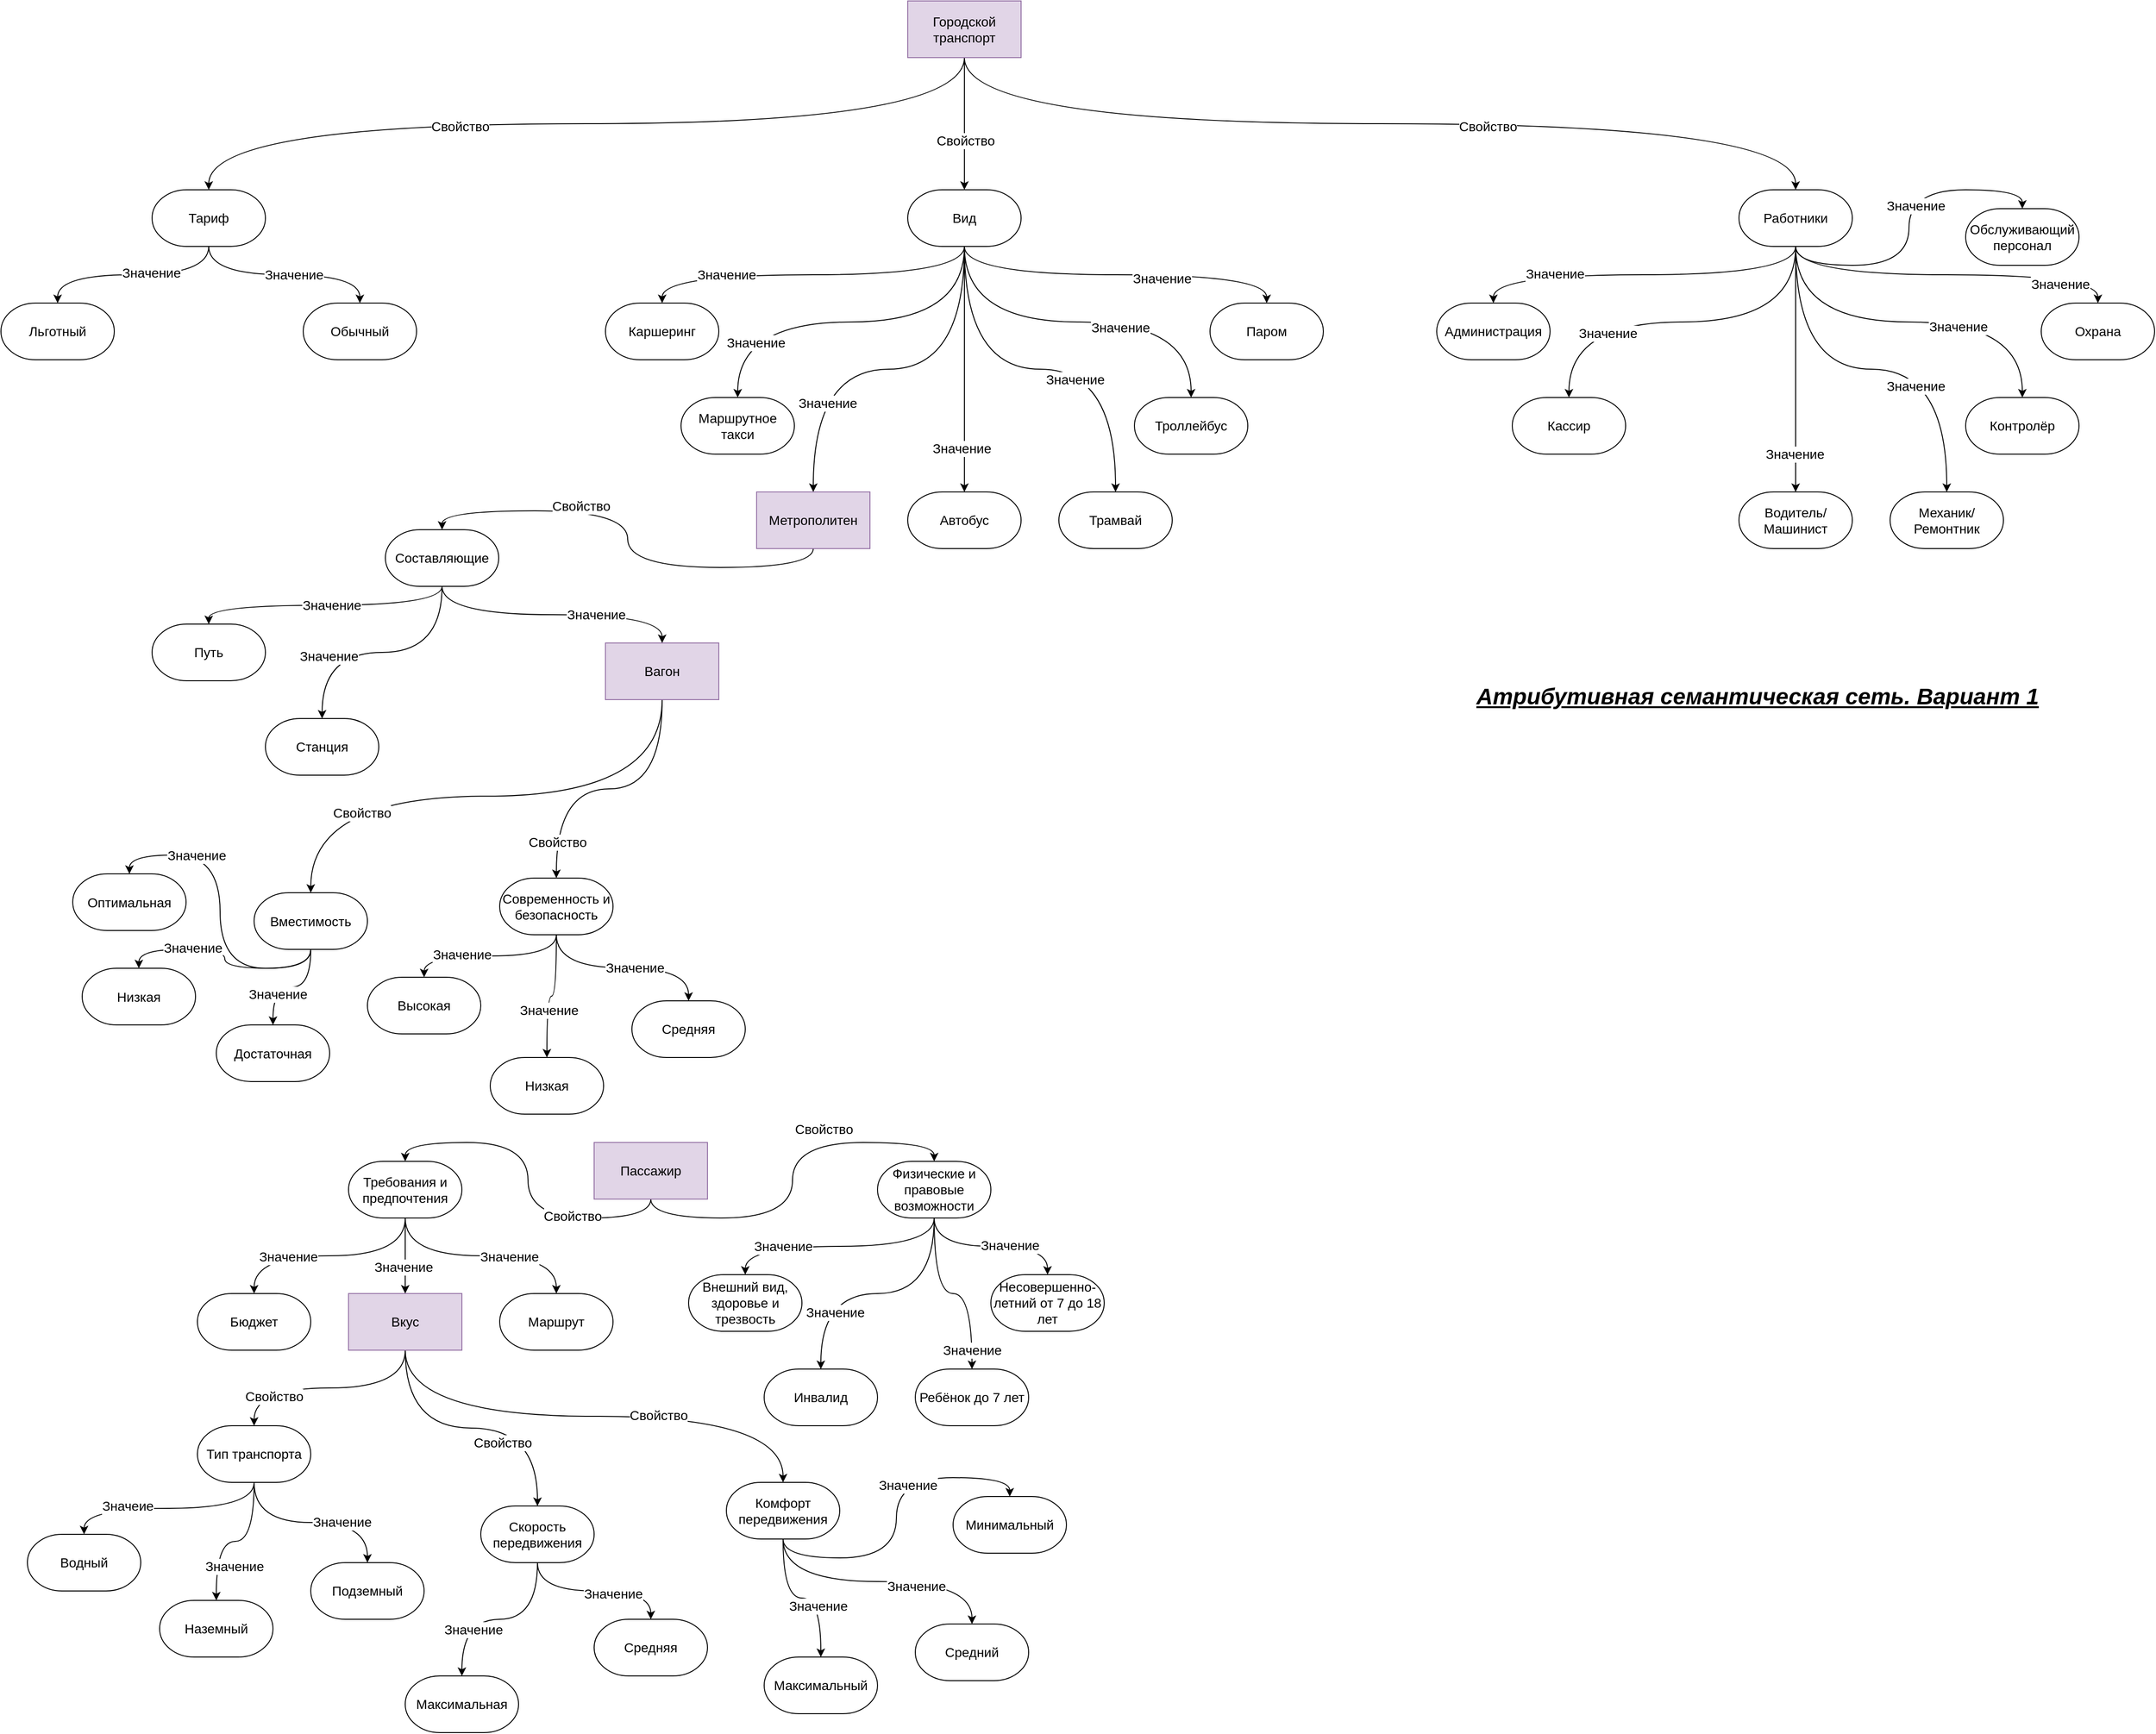 <mxfile type="github" version="12.0.2" pages="1"><diagram id="6I7BNMvGfByo7jLeAsBY" name="Page-1"><mxGraphModel grid="1" shadow="0" math="0" pageHeight="1654" pageWidth="2336" pageScale="1" page="1" fold="1" arrows="1" connect="1" tooltips="1" guides="1" gridSize="10" dy="932" dx="1564"><root><mxCell id="0"/><mxCell id="1" parent="0"/><mxCell id="O3VE-VY-5JMfy5LWWvel-14" parent="1" edge="1" source="A4VjPhN4YZc6CyYK420j-1" target="O3VE-VY-5JMfy5LWWvel-6" style="edgeStyle=orthogonalEdgeStyle;curved=1;rounded=0;orthogonalLoop=1;jettySize=auto;html=1;exitX=0.5;exitY=1;exitDx=0;exitDy=0;entryX=0.5;entryY=0;entryDx=0;entryDy=0;entryPerimeter=0;fontSize=14;"><mxGeometry as="geometry" relative="1"/></mxCell><mxCell id="O3VE-VY-5JMfy5LWWvel-15" value="Свойство" parent="O3VE-VY-5JMfy5LWWvel-14" style="text;html=1;resizable=0;points=[];align=center;verticalAlign=middle;labelBackgroundColor=#ffffff;fontSize=14;" connectable="0" vertex="1"><mxGeometry as="geometry" relative="1" y="3" x="0.286"><mxPoint as="offset"/></mxGeometry></mxCell><mxCell id="O3VE-VY-5JMfy5LWWvel-16" parent="1" edge="1" source="A4VjPhN4YZc6CyYK420j-1" target="O3VE-VY-5JMfy5LWWvel-5" style="edgeStyle=orthogonalEdgeStyle;curved=1;rounded=0;orthogonalLoop=1;jettySize=auto;html=1;exitX=0.5;exitY=1;exitDx=0;exitDy=0;entryX=0.5;entryY=0;entryDx=0;entryDy=0;entryPerimeter=0;fontSize=14;"><mxGeometry as="geometry" relative="1"/></mxCell><mxCell id="O3VE-VY-5JMfy5LWWvel-17" value="Свойство" parent="O3VE-VY-5JMfy5LWWvel-16" style="text;html=1;resizable=0;points=[];align=center;verticalAlign=middle;labelBackgroundColor=#ffffff;fontSize=14;" connectable="0" vertex="1"><mxGeometry as="geometry" relative="1" y="1" x="0.25"><mxPoint as="offset"/></mxGeometry></mxCell><mxCell id="O3VE-VY-5JMfy5LWWvel-18" parent="1" edge="1" source="A4VjPhN4YZc6CyYK420j-1" target="O3VE-VY-5JMfy5LWWvel-4" style="edgeStyle=orthogonalEdgeStyle;curved=1;rounded=0;orthogonalLoop=1;jettySize=auto;html=1;exitX=0.5;exitY=1;exitDx=0;exitDy=0;entryX=0.5;entryY=0;entryDx=0;entryDy=0;entryPerimeter=0;fontSize=14;"><mxGeometry as="geometry" relative="1"/></mxCell><mxCell id="O3VE-VY-5JMfy5LWWvel-19" value="Свойство" parent="O3VE-VY-5JMfy5LWWvel-18" style="text;html=1;resizable=0;points=[];align=center;verticalAlign=middle;labelBackgroundColor=#ffffff;fontSize=14;" connectable="0" vertex="1"><mxGeometry as="geometry" relative="1" y="-3" x="0.224"><mxPoint as="offset"/></mxGeometry></mxCell><mxCell id="A4VjPhN4YZc6CyYK420j-1" value="Городской транспорт" parent="1" style="rounded=0;whiteSpace=wrap;html=1;fillColor=#e1d5e7;strokeColor=#9673a6;fontSize=14;" vertex="1"><mxGeometry as="geometry" y="40" x="960" height="60" width="120"/></mxCell><mxCell id="O3VE-VY-5JMfy5LWWvel-145" parent="1" edge="1" source="A4VjPhN4YZc6CyYK420j-2" target="O3VE-VY-5JMfy5LWWvel-144" style="edgeStyle=orthogonalEdgeStyle;curved=1;rounded=0;orthogonalLoop=1;jettySize=auto;html=1;exitX=0.5;exitY=1;exitDx=0;exitDy=0;entryX=0.5;entryY=0;entryDx=0;entryDy=0;entryPerimeter=0;fontSize=14;"><mxGeometry as="geometry" relative="1"/></mxCell><mxCell id="O3VE-VY-5JMfy5LWWvel-146" value="Свойство" parent="O3VE-VY-5JMfy5LWWvel-145" style="text;html=1;resizable=0;points=[];align=center;verticalAlign=middle;labelBackgroundColor=#ffffff;fontSize=14;" connectable="0" vertex="1"><mxGeometry as="geometry" relative="1" y="-5" x="0.325"><mxPoint as="offset"/></mxGeometry></mxCell><mxCell id="A4VjPhN4YZc6CyYK420j-2" value="Метрополитен" parent="1" style="rounded=0;whiteSpace=wrap;html=1;fillColor=#e1d5e7;strokeColor=#9673a6;fontSize=14;" vertex="1"><mxGeometry as="geometry" y="560" x="800" height="60" width="120"/></mxCell><mxCell id="O3VE-VY-5JMfy5LWWvel-140" parent="1" edge="1" source="A4VjPhN4YZc6CyYK420j-3" target="O3VE-VY-5JMfy5LWWvel-72" style="edgeStyle=orthogonalEdgeStyle;curved=1;rounded=0;orthogonalLoop=1;jettySize=auto;html=1;exitX=0.5;exitY=1;exitDx=0;exitDy=0;entryX=0.5;entryY=0;entryDx=0;entryDy=0;entryPerimeter=0;fontSize=14;"><mxGeometry as="geometry" relative="1"/></mxCell><mxCell id="O3VE-VY-5JMfy5LWWvel-149" value="Свойство" parent="O3VE-VY-5JMfy5LWWvel-140" style="text;html=1;resizable=0;points=[];align=center;verticalAlign=middle;labelBackgroundColor=#ffffff;fontSize=14;" connectable="0" vertex="1"><mxGeometry as="geometry" relative="1" y="17" x="0.464"><mxPoint as="offset" x="1"/></mxGeometry></mxCell><mxCell id="O3VE-VY-5JMfy5LWWvel-141" parent="1" edge="1" source="A4VjPhN4YZc6CyYK420j-3" target="O3VE-VY-5JMfy5LWWvel-71" style="edgeStyle=orthogonalEdgeStyle;curved=1;rounded=0;orthogonalLoop=1;jettySize=auto;html=1;exitX=0.5;exitY=1;exitDx=0;exitDy=0;entryX=0.5;entryY=0;entryDx=0;entryDy=0;entryPerimeter=0;fontSize=14;"><mxGeometry as="geometry" relative="1"/></mxCell><mxCell id="O3VE-VY-5JMfy5LWWvel-150" value="Свойство" parent="O3VE-VY-5JMfy5LWWvel-141" style="text;html=1;resizable=0;points=[];align=center;verticalAlign=middle;labelBackgroundColor=#ffffff;fontSize=14;" connectable="0" vertex="1"><mxGeometry as="geometry" relative="1" y="-3" x="0.326"><mxPoint as="offset" y="59" x="-6"/></mxGeometry></mxCell><mxCell id="A4VjPhN4YZc6CyYK420j-3" value="Вагон" parent="1" style="rounded=0;whiteSpace=wrap;html=1;fillColor=#e1d5e7;strokeColor=#9673a6;fontSize=14;" vertex="1"><mxGeometry as="geometry" y="720" x="640" height="60" width="120"/></mxCell><mxCell id="O3VE-VY-5JMfy5LWWvel-75" parent="1" edge="1" source="A4VjPhN4YZc6CyYK420j-4" target="O3VE-VY-5JMfy5LWWvel-73" style="edgeStyle=orthogonalEdgeStyle;curved=1;rounded=0;orthogonalLoop=1;jettySize=auto;html=1;exitX=0.5;exitY=1;exitDx=0;exitDy=0;entryX=0.5;entryY=0;entryDx=0;entryDy=0;entryPerimeter=0;fontSize=14;"><mxGeometry as="geometry" relative="1"/></mxCell><mxCell id="O3VE-VY-5JMfy5LWWvel-79" value="Свойство" parent="O3VE-VY-5JMfy5LWWvel-75" style="text;html=1;resizable=0;points=[];align=center;verticalAlign=middle;labelBackgroundColor=#ffffff;fontSize=14;" connectable="0" vertex="1"><mxGeometry as="geometry" relative="1" y="7" x="0.3"><mxPoint as="offset" y="-7" x="10"/></mxGeometry></mxCell><mxCell id="O3VE-VY-5JMfy5LWWvel-77" parent="1" edge="1" source="A4VjPhN4YZc6CyYK420j-4" target="O3VE-VY-5JMfy5LWWvel-69" style="edgeStyle=orthogonalEdgeStyle;curved=1;rounded=0;orthogonalLoop=1;jettySize=auto;html=1;exitX=0.5;exitY=1;exitDx=0;exitDy=0;entryX=0.5;entryY=0;entryDx=0;entryDy=0;entryPerimeter=0;fontSize=14;"><mxGeometry as="geometry" relative="1"/></mxCell><mxCell id="O3VE-VY-5JMfy5LWWvel-80" value="Свойство" parent="O3VE-VY-5JMfy5LWWvel-77" style="text;html=1;resizable=0;points=[];align=center;verticalAlign=middle;labelBackgroundColor=#ffffff;fontSize=14;" connectable="0" vertex="1"><mxGeometry as="geometry" relative="1" y="-1" x="-0.267"><mxPoint as="offset" y="-1" x="36"/></mxGeometry></mxCell><mxCell id="A4VjPhN4YZc6CyYK420j-4" value="Пассажир" parent="1" style="rounded=0;whiteSpace=wrap;html=1;fillColor=#e1d5e7;strokeColor=#9673a6;fontSize=14;" vertex="1"><mxGeometry as="geometry" y="1249" x="628" height="60" width="120"/></mxCell><mxCell id="O3VE-VY-5JMfy5LWWvel-113" parent="1" edge="1" source="A4VjPhN4YZc6CyYK420j-5" target="O3VE-VY-5JMfy5LWWvel-105" style="edgeStyle=orthogonalEdgeStyle;curved=1;rounded=0;orthogonalLoop=1;jettySize=auto;html=1;exitX=0.5;exitY=1;exitDx=0;exitDy=0;entryX=0.5;entryY=0;entryDx=0;entryDy=0;entryPerimeter=0;fontSize=14;"><mxGeometry as="geometry" relative="1"/></mxCell><mxCell id="O3VE-VY-5JMfy5LWWvel-131" value="Свойство" parent="O3VE-VY-5JMfy5LWWvel-113" style="text;html=1;resizable=0;points=[];align=center;verticalAlign=middle;labelBackgroundColor=#ffffff;fontSize=14;" connectable="0" vertex="1"><mxGeometry as="geometry" relative="1" y="-15" x="0.224"><mxPoint as="offset" x="-1"/></mxGeometry></mxCell><mxCell id="O3VE-VY-5JMfy5LWWvel-114" parent="1" edge="1" source="A4VjPhN4YZc6CyYK420j-5" target="O3VE-VY-5JMfy5LWWvel-103" style="edgeStyle=orthogonalEdgeStyle;curved=1;rounded=0;orthogonalLoop=1;jettySize=auto;html=1;exitX=0.5;exitY=1;exitDx=0;exitDy=0;entryX=0.5;entryY=0;entryDx=0;entryDy=0;entryPerimeter=0;fontSize=14;"><mxGeometry as="geometry" relative="1"/></mxCell><mxCell id="O3VE-VY-5JMfy5LWWvel-133" value="Свойство" parent="O3VE-VY-5JMfy5LWWvel-114" style="text;html=1;resizable=0;points=[];align=center;verticalAlign=middle;labelBackgroundColor=#ffffff;fontSize=14;" connectable="0" vertex="1"><mxGeometry as="geometry" relative="1" y="9" x="0.489"><mxPoint as="offset" x="-1"/></mxGeometry></mxCell><mxCell id="O3VE-VY-5JMfy5LWWvel-115" parent="1" edge="1" source="A4VjPhN4YZc6CyYK420j-5" target="O3VE-VY-5JMfy5LWWvel-106" style="edgeStyle=orthogonalEdgeStyle;curved=1;rounded=0;orthogonalLoop=1;jettySize=auto;html=1;exitX=0.5;exitY=1;exitDx=0;exitDy=0;entryX=0.5;entryY=0;entryDx=0;entryDy=0;entryPerimeter=0;fontSize=14;"><mxGeometry as="geometry" relative="1"/></mxCell><mxCell id="O3VE-VY-5JMfy5LWWvel-132" value="Свойство" parent="O3VE-VY-5JMfy5LWWvel-115" style="text;html=1;resizable=0;points=[];align=center;verticalAlign=middle;labelBackgroundColor=#ffffff;fontSize=14;" connectable="0" vertex="1"><mxGeometry as="geometry" relative="1" y="1" x="0.248"><mxPoint as="offset" x="1"/></mxGeometry></mxCell><mxCell id="A4VjPhN4YZc6CyYK420j-5" value="Вкус" parent="1" style="rounded=0;whiteSpace=wrap;html=1;fillColor=#e1d5e7;strokeColor=#9673a6;fontSize=14;" vertex="1"><mxGeometry as="geometry" y="1409" x="368" height="60" width="120"/></mxCell><mxCell id="vDnZIX4tLPd5BVfsCqzA-1" value="Атрибутивная семантическая сеть. Вариант 1" parent="1" style="text;html=1;resizable=0;points=[];autosize=1;align=left;verticalAlign=top;spacingTop=-4;fontSize=24;fontStyle=7" vertex="1"><mxGeometry as="geometry" y="760" x="1560" height="20" width="270"/></mxCell><mxCell id="O3VE-VY-5JMfy5LWWvel-53" parent="1" edge="1" source="O3VE-VY-5JMfy5LWWvel-4" target="O3VE-VY-5JMfy5LWWvel-52" style="edgeStyle=orthogonalEdgeStyle;curved=1;rounded=0;orthogonalLoop=1;jettySize=auto;html=1;exitX=0.5;exitY=1;exitDx=0;exitDy=0;exitPerimeter=0;entryX=0.5;entryY=0;entryDx=0;entryDy=0;entryPerimeter=0;fontSize=14;"><mxGeometry as="geometry" relative="1"/></mxCell><mxCell id="O3VE-VY-5JMfy5LWWvel-61" value="Значение" parent="O3VE-VY-5JMfy5LWWvel-53" style="text;html=1;resizable=0;points=[];align=center;verticalAlign=middle;labelBackgroundColor=#ffffff;fontSize=14;" connectable="0" vertex="1"><mxGeometry as="geometry" relative="1" y="-7" x="0.126"><mxPoint as="offset" y="-1"/></mxGeometry></mxCell><mxCell id="O3VE-VY-5JMfy5LWWvel-54" parent="1" edge="1" source="O3VE-VY-5JMfy5LWWvel-4" target="O3VE-VY-5JMfy5LWWvel-46" style="edgeStyle=orthogonalEdgeStyle;curved=1;rounded=0;orthogonalLoop=1;jettySize=auto;html=1;exitX=0.5;exitY=1;exitDx=0;exitDy=0;exitPerimeter=0;entryX=0.5;entryY=0;entryDx=0;entryDy=0;entryPerimeter=0;fontSize=14;"><mxGeometry as="geometry" relative="1"/></mxCell><mxCell id="O3VE-VY-5JMfy5LWWvel-68" value="Значение" parent="O3VE-VY-5JMfy5LWWvel-54" style="text;html=1;resizable=0;points=[];align=center;verticalAlign=middle;labelBackgroundColor=#ffffff;fontSize=14;" connectable="0" vertex="1"><mxGeometry as="geometry" relative="1" y="-1" x="0.498"><mxPoint as="offset" x="-1"/></mxGeometry></mxCell><mxCell id="O3VE-VY-5JMfy5LWWvel-55" parent="1" edge="1" source="O3VE-VY-5JMfy5LWWvel-4" target="O3VE-VY-5JMfy5LWWvel-48" style="edgeStyle=orthogonalEdgeStyle;curved=1;rounded=0;orthogonalLoop=1;jettySize=auto;html=1;exitX=0.5;exitY=1;exitDx=0;exitDy=0;exitPerimeter=0;entryX=0.5;entryY=0;entryDx=0;entryDy=0;entryPerimeter=0;fontSize=14;"><mxGeometry as="geometry" relative="1"/></mxCell><mxCell id="O3VE-VY-5JMfy5LWWvel-67" value="Значение" parent="O3VE-VY-5JMfy5LWWvel-55" style="text;html=1;resizable=0;points=[];align=center;verticalAlign=middle;labelBackgroundColor=#ffffff;fontSize=14;" connectable="0" vertex="1"><mxGeometry as="geometry" relative="1" y="12" x="0.393"><mxPoint as="offset" x="-1"/></mxGeometry></mxCell><mxCell id="O3VE-VY-5JMfy5LWWvel-57" parent="1" edge="1" source="O3VE-VY-5JMfy5LWWvel-4" target="O3VE-VY-5JMfy5LWWvel-47" style="edgeStyle=orthogonalEdgeStyle;curved=1;rounded=0;orthogonalLoop=1;jettySize=auto;html=1;exitX=0.5;exitY=1;exitDx=0;exitDy=0;exitPerimeter=0;entryX=0.5;entryY=0;entryDx=0;entryDy=0;entryPerimeter=0;fontSize=14;"><mxGeometry as="geometry" relative="1"/></mxCell><mxCell id="O3VE-VY-5JMfy5LWWvel-65" value="Значение" parent="O3VE-VY-5JMfy5LWWvel-57" style="text;html=1;resizable=0;points=[];align=center;verticalAlign=middle;labelBackgroundColor=#ffffff;fontSize=14;" connectable="0" vertex="1"><mxGeometry as="geometry" relative="1" y="-1" x="0.692"><mxPoint as="offset"/></mxGeometry></mxCell><mxCell id="O3VE-VY-5JMfy5LWWvel-58" parent="1" edge="1" source="O3VE-VY-5JMfy5LWWvel-4" target="O3VE-VY-5JMfy5LWWvel-51" style="edgeStyle=orthogonalEdgeStyle;curved=1;rounded=0;orthogonalLoop=1;jettySize=auto;html=1;exitX=0.5;exitY=1;exitDx=0;exitDy=0;exitPerimeter=0;entryX=0.5;entryY=0;entryDx=0;entryDy=0;entryPerimeter=0;fontSize=14;"><mxGeometry as="geometry" relative="1"/></mxCell><mxCell id="O3VE-VY-5JMfy5LWWvel-64" value="Значение" parent="O3VE-VY-5JMfy5LWWvel-58" style="text;html=1;resizable=0;points=[];align=center;verticalAlign=middle;labelBackgroundColor=#ffffff;fontSize=14;" connectable="0" vertex="1"><mxGeometry as="geometry" relative="1" y="-33" x="0.46"><mxPoint as="offset" y="1"/></mxGeometry></mxCell><mxCell id="O3VE-VY-5JMfy5LWWvel-59" parent="1" edge="1" source="O3VE-VY-5JMfy5LWWvel-4" target="O3VE-VY-5JMfy5LWWvel-45" style="edgeStyle=orthogonalEdgeStyle;curved=1;rounded=0;orthogonalLoop=1;jettySize=auto;html=1;exitX=0.5;exitY=1;exitDx=0;exitDy=0;exitPerimeter=0;entryX=0.5;entryY=0;entryDx=0;entryDy=0;entryPerimeter=0;fontSize=14;"><mxGeometry as="geometry" relative="1"/></mxCell><mxCell id="O3VE-VY-5JMfy5LWWvel-63" value="Значение" parent="O3VE-VY-5JMfy5LWWvel-59" style="text;html=1;resizable=0;points=[];align=center;verticalAlign=middle;labelBackgroundColor=#ffffff;fontSize=14;" connectable="0" vertex="1"><mxGeometry as="geometry" relative="1" y="-5" x="0.26"><mxPoint as="offset"/></mxGeometry></mxCell><mxCell id="O3VE-VY-5JMfy5LWWvel-60" parent="1" edge="1" source="O3VE-VY-5JMfy5LWWvel-4" target="O3VE-VY-5JMfy5LWWvel-49" style="edgeStyle=orthogonalEdgeStyle;curved=1;rounded=0;orthogonalLoop=1;jettySize=auto;html=1;exitX=0.5;exitY=1;exitDx=0;exitDy=0;exitPerimeter=0;entryX=0.5;entryY=0;entryDx=0;entryDy=0;entryPerimeter=0;fontSize=14;"><mxGeometry as="geometry" relative="1"/></mxCell><mxCell id="O3VE-VY-5JMfy5LWWvel-62" value="Значение" parent="O3VE-VY-5JMfy5LWWvel-60" style="text;html=1;resizable=0;points=[];align=center;verticalAlign=middle;labelBackgroundColor=#ffffff;fontSize=14;" connectable="0" vertex="1"><mxGeometry as="geometry" relative="1" y="-10" x="0.625"><mxPoint as="offset" x="1"/></mxGeometry></mxCell><mxCell id="O3VE-VY-5JMfy5LWWvel-4" value="Работники" parent="1" style="strokeWidth=1;html=1;shape=mxgraph.flowchart.terminator;whiteSpace=wrap;fontSize=14;" vertex="1"><mxGeometry as="geometry" y="240" x="1840" height="60" width="120"/></mxCell><mxCell id="O3VE-VY-5JMfy5LWWvel-28" parent="1" edge="1" source="O3VE-VY-5JMfy5LWWvel-5" target="O3VE-VY-5JMfy5LWWvel-24" style="edgeStyle=orthogonalEdgeStyle;curved=1;rounded=0;orthogonalLoop=1;jettySize=auto;html=1;exitX=0.5;exitY=1;exitDx=0;exitDy=0;exitPerimeter=0;entryX=0.5;entryY=0;entryDx=0;entryDy=0;entryPerimeter=0;fontSize=14;"><mxGeometry as="geometry" relative="1"/></mxCell><mxCell id="O3VE-VY-5JMfy5LWWvel-40" value="Значение" parent="O3VE-VY-5JMfy5LWWvel-28" style="text;html=1;resizable=0;points=[];align=center;verticalAlign=middle;labelBackgroundColor=#ffffff;fontSize=14;" connectable="0" vertex="1"><mxGeometry as="geometry" relative="1" y="-3" x="0.636"><mxPoint as="offset" y="1"/></mxGeometry></mxCell><mxCell id="O3VE-VY-5JMfy5LWWvel-29" parent="1" edge="1" source="O3VE-VY-5JMfy5LWWvel-5" target="A4VjPhN4YZc6CyYK420j-2" style="edgeStyle=orthogonalEdgeStyle;curved=1;rounded=0;orthogonalLoop=1;jettySize=auto;html=1;exitX=0.5;exitY=1;exitDx=0;exitDy=0;exitPerimeter=0;entryX=0.5;entryY=0;entryDx=0;entryDy=0;fontSize=14;"><mxGeometry as="geometry" relative="1"/></mxCell><mxCell id="O3VE-VY-5JMfy5LWWvel-38" value="Значение" parent="O3VE-VY-5JMfy5LWWvel-29" style="text;html=1;resizable=0;points=[];align=center;verticalAlign=middle;labelBackgroundColor=#ffffff;fontSize=14;" connectable="0" vertex="1"><mxGeometry as="geometry" relative="1" y="15" x="0.552"><mxPoint as="offset"/></mxGeometry></mxCell><mxCell id="O3VE-VY-5JMfy5LWWvel-30" parent="1" edge="1" source="O3VE-VY-5JMfy5LWWvel-5" target="O3VE-VY-5JMfy5LWWvel-22" style="edgeStyle=orthogonalEdgeStyle;curved=1;rounded=0;orthogonalLoop=1;jettySize=auto;html=1;exitX=0.5;exitY=1;exitDx=0;exitDy=0;exitPerimeter=0;entryX=0.5;entryY=0;entryDx=0;entryDy=0;entryPerimeter=0;fontSize=14;"><mxGeometry as="geometry" relative="1"/></mxCell><mxCell id="O3VE-VY-5JMfy5LWWvel-37" value="Значение" parent="O3VE-VY-5JMfy5LWWvel-30" style="text;html=1;resizable=0;points=[];align=center;verticalAlign=middle;labelBackgroundColor=#ffffff;fontSize=14;" connectable="0" vertex="1"><mxGeometry as="geometry" relative="1" y="19" x="0.71"><mxPoint as="offset"/></mxGeometry></mxCell><mxCell id="O3VE-VY-5JMfy5LWWvel-31" parent="1" edge="1" source="O3VE-VY-5JMfy5LWWvel-5" target="O3VE-VY-5JMfy5LWWvel-23" style="edgeStyle=orthogonalEdgeStyle;curved=1;rounded=0;orthogonalLoop=1;jettySize=auto;html=1;exitX=0.5;exitY=1;exitDx=0;exitDy=0;exitPerimeter=0;entryX=0.5;entryY=0;entryDx=0;entryDy=0;entryPerimeter=0;fontSize=14;"><mxGeometry as="geometry" relative="1"/></mxCell><mxCell id="O3VE-VY-5JMfy5LWWvel-35" value="Значение" parent="O3VE-VY-5JMfy5LWWvel-31" style="text;html=1;resizable=0;points=[];align=center;verticalAlign=middle;labelBackgroundColor=#ffffff;fontSize=14;" connectable="0" vertex="1"><mxGeometry as="geometry" relative="1" x="0.484"><mxPoint as="offset"/></mxGeometry></mxCell><mxCell id="O3VE-VY-5JMfy5LWWvel-32" parent="1" edge="1" source="O3VE-VY-5JMfy5LWWvel-5" target="O3VE-VY-5JMfy5LWWvel-20" style="edgeStyle=orthogonalEdgeStyle;curved=1;rounded=0;orthogonalLoop=1;jettySize=auto;html=1;exitX=0.5;exitY=1;exitDx=0;exitDy=0;exitPerimeter=0;entryX=0.5;entryY=0;entryDx=0;entryDy=0;entryPerimeter=0;fontSize=14;"><mxGeometry as="geometry" relative="1"/></mxCell><mxCell id="O3VE-VY-5JMfy5LWWvel-41" value="Значение" parent="O3VE-VY-5JMfy5LWWvel-32" style="text;html=1;resizable=0;points=[];align=center;verticalAlign=middle;labelBackgroundColor=#ffffff;fontSize=14;" connectable="0" vertex="1"><mxGeometry as="geometry" relative="1" y="-11" x="0.178"><mxPoint as="offset" x="-1"/></mxGeometry></mxCell><mxCell id="O3VE-VY-5JMfy5LWWvel-33" parent="1" edge="1" source="O3VE-VY-5JMfy5LWWvel-5" target="O3VE-VY-5JMfy5LWWvel-25" style="edgeStyle=orthogonalEdgeStyle;curved=1;rounded=0;orthogonalLoop=1;jettySize=auto;html=1;exitX=0.5;exitY=1;exitDx=0;exitDy=0;exitPerimeter=0;entryX=0.5;entryY=0;entryDx=0;entryDy=0;entryPerimeter=0;fontSize=14;"><mxGeometry as="geometry" relative="1"/></mxCell><mxCell id="O3VE-VY-5JMfy5LWWvel-42" value="Значение" parent="O3VE-VY-5JMfy5LWWvel-33" style="text;html=1;resizable=0;points=[];align=center;verticalAlign=middle;labelBackgroundColor=#ffffff;fontSize=14;" connectable="0" vertex="1"><mxGeometry as="geometry" relative="1" y="-6" x="0.227"><mxPoint as="offset" x="-1"/></mxGeometry></mxCell><mxCell id="O3VE-VY-5JMfy5LWWvel-34" parent="1" edge="1" source="O3VE-VY-5JMfy5LWWvel-5" target="O3VE-VY-5JMfy5LWWvel-26" style="edgeStyle=orthogonalEdgeStyle;curved=1;rounded=0;orthogonalLoop=1;jettySize=auto;html=1;exitX=0.5;exitY=1;exitDx=0;exitDy=0;exitPerimeter=0;entryX=0.5;entryY=0;entryDx=0;entryDy=0;entryPerimeter=0;fontSize=14;"><mxGeometry as="geometry" relative="1"/></mxCell><mxCell id="O3VE-VY-5JMfy5LWWvel-36" value="Значение" parent="O3VE-VY-5JMfy5LWWvel-34" style="text;html=1;resizable=0;points=[];align=center;verticalAlign=middle;labelBackgroundColor=#ffffff;fontSize=14;" connectable="0" vertex="1"><mxGeometry as="geometry" relative="1" y="-4" x="0.26"><mxPoint as="offset" x="-1"/></mxGeometry></mxCell><mxCell id="O3VE-VY-5JMfy5LWWvel-5" value="Вид" parent="1" style="strokeWidth=1;html=1;shape=mxgraph.flowchart.terminator;whiteSpace=wrap;fontSize=14;" vertex="1"><mxGeometry as="geometry" y="240" x="960" height="60" width="120"/></mxCell><mxCell id="O3VE-VY-5JMfy5LWWvel-10" parent="1" edge="1" source="O3VE-VY-5JMfy5LWWvel-6" target="O3VE-VY-5JMfy5LWWvel-7" style="edgeStyle=orthogonalEdgeStyle;rounded=0;orthogonalLoop=1;jettySize=auto;html=1;exitX=0.5;exitY=1;exitDx=0;exitDy=0;exitPerimeter=0;entryX=0.5;entryY=0;entryDx=0;entryDy=0;curved=1;fontSize=14;"><mxGeometry as="geometry" relative="1"/></mxCell><mxCell id="O3VE-VY-5JMfy5LWWvel-11" value="Значение" parent="O3VE-VY-5JMfy5LWWvel-10" style="text;html=1;resizable=0;points=[];align=center;verticalAlign=middle;labelBackgroundColor=#ffffff;fontSize=14;" connectable="0" vertex="1"><mxGeometry as="geometry" relative="1" y="-2" x="-0.167"><mxPoint as="offset"/></mxGeometry></mxCell><mxCell id="O3VE-VY-5JMfy5LWWvel-12" parent="1" edge="1" source="O3VE-VY-5JMfy5LWWvel-6" target="O3VE-VY-5JMfy5LWWvel-9" style="edgeStyle=orthogonalEdgeStyle;curved=1;rounded=0;orthogonalLoop=1;jettySize=auto;html=1;exitX=0.5;exitY=1;exitDx=0;exitDy=0;exitPerimeter=0;entryX=0.5;entryY=0;entryDx=0;entryDy=0;fontSize=14;"><mxGeometry as="geometry" relative="1"/></mxCell><mxCell id="O3VE-VY-5JMfy5LWWvel-13" value="Значение" parent="O3VE-VY-5JMfy5LWWvel-12" style="text;html=1;resizable=0;points=[];align=center;verticalAlign=middle;labelBackgroundColor=#ffffff;fontSize=14;" connectable="0" vertex="1"><mxGeometry as="geometry" relative="1" y="-7" x="-0.37"><mxPoint as="offset" y="-7" x="50"/></mxGeometry></mxCell><mxCell id="O3VE-VY-5JMfy5LWWvel-6" value="Тариф" parent="1" style="strokeWidth=1;html=1;shape=mxgraph.flowchart.terminator;whiteSpace=wrap;fontSize=14;" vertex="1"><mxGeometry as="geometry" y="240" x="160" height="60" width="120"/></mxCell><mxCell id="O3VE-VY-5JMfy5LWWvel-7" value="Льготный" parent="1" style="strokeWidth=1;html=1;shape=mxgraph.flowchart.terminator;whiteSpace=wrap;fontSize=14;" vertex="1"><mxGeometry as="geometry" y="360" height="60" width="120"/></mxCell><mxCell id="O3VE-VY-5JMfy5LWWvel-9" value="Обычный" parent="1" style="strokeWidth=1;html=1;shape=mxgraph.flowchart.terminator;whiteSpace=wrap;fontSize=14;" vertex="1"><mxGeometry as="geometry" y="360" x="320" height="60" width="120"/></mxCell><mxCell id="O3VE-VY-5JMfy5LWWvel-20" value="Трамвай" parent="1" style="strokeWidth=1;html=1;shape=mxgraph.flowchart.terminator;whiteSpace=wrap;fontSize=14;" vertex="1"><mxGeometry as="geometry" y="560" x="1120" height="60" width="120"/></mxCell><mxCell id="O3VE-VY-5JMfy5LWWvel-22" value="Маршрутное такси" parent="1" style="strokeWidth=1;html=1;shape=mxgraph.flowchart.terminator;whiteSpace=wrap;fontSize=14;" vertex="1"><mxGeometry as="geometry" y="460" x="720" height="60" width="120"/></mxCell><mxCell id="O3VE-VY-5JMfy5LWWvel-23" value="Каршеринг" parent="1" style="strokeWidth=1;html=1;shape=mxgraph.flowchart.terminator;whiteSpace=wrap;fontSize=14;" vertex="1"><mxGeometry as="geometry" y="360" x="640" height="60" width="120"/></mxCell><mxCell id="O3VE-VY-5JMfy5LWWvel-24" value="Автобус" parent="1" style="strokeWidth=1;html=1;shape=mxgraph.flowchart.terminator;whiteSpace=wrap;fontSize=14;" vertex="1"><mxGeometry as="geometry" y="560" x="960" height="60" width="120"/></mxCell><mxCell id="O3VE-VY-5JMfy5LWWvel-25" value="Троллейбус" parent="1" style="strokeWidth=1;html=1;shape=mxgraph.flowchart.terminator;whiteSpace=wrap;fontSize=14;" vertex="1"><mxGeometry as="geometry" y="460" x="1200" height="60" width="120"/></mxCell><mxCell id="O3VE-VY-5JMfy5LWWvel-26" value="Паром" parent="1" style="strokeWidth=1;html=1;shape=mxgraph.flowchart.terminator;whiteSpace=wrap;fontSize=14;" vertex="1"><mxGeometry as="geometry" y="360" x="1280" height="60" width="120"/></mxCell><mxCell id="O3VE-VY-5JMfy5LWWvel-45" value="Контролёр" parent="1" style="strokeWidth=1;html=1;shape=mxgraph.flowchart.terminator;whiteSpace=wrap;fontSize=14;" vertex="1"><mxGeometry as="geometry" y="460" x="2080" height="60" width="120"/></mxCell><mxCell id="O3VE-VY-5JMfy5LWWvel-46" value="Администрация" parent="1" style="strokeWidth=1;html=1;shape=mxgraph.flowchart.terminator;whiteSpace=wrap;fontSize=14;" vertex="1"><mxGeometry as="geometry" y="360" x="1520" height="60" width="120"/></mxCell><mxCell id="O3VE-VY-5JMfy5LWWvel-47" value="Водитель/Машинист" parent="1" style="strokeWidth=1;html=1;shape=mxgraph.flowchart.terminator;whiteSpace=wrap;fontSize=14;" vertex="1"><mxGeometry as="geometry" y="560" x="1840" height="60" width="120"/></mxCell><mxCell id="O3VE-VY-5JMfy5LWWvel-48" value="Кассир" parent="1" style="strokeWidth=1;html=1;shape=mxgraph.flowchart.terminator;whiteSpace=wrap;fontSize=14;" vertex="1"><mxGeometry as="geometry" y="460" x="1600" height="60" width="120"/></mxCell><mxCell id="O3VE-VY-5JMfy5LWWvel-49" value="Охрана" parent="1" style="strokeWidth=1;html=1;shape=mxgraph.flowchart.terminator;whiteSpace=wrap;fontSize=14;" vertex="1"><mxGeometry as="geometry" y="360" x="2160" height="60" width="120"/></mxCell><mxCell id="O3VE-VY-5JMfy5LWWvel-51" value="Механик/Ремонтник" parent="1" style="strokeWidth=1;html=1;shape=mxgraph.flowchart.terminator;whiteSpace=wrap;fontSize=14;" vertex="1"><mxGeometry as="geometry" y="560" x="2000" height="60" width="120"/></mxCell><mxCell id="O3VE-VY-5JMfy5LWWvel-52" value="Обслуживающий персонал" parent="1" style="strokeWidth=1;html=1;shape=mxgraph.flowchart.terminator;whiteSpace=wrap;fontSize=14;" vertex="1"><mxGeometry as="geometry" y="260" x="2080" height="60" width="120"/></mxCell><mxCell id="O3VE-VY-5JMfy5LWWvel-81" parent="1" edge="1" source="O3VE-VY-5JMfy5LWWvel-69" target="O3VE-VY-5JMfy5LWWvel-74" style="edgeStyle=orthogonalEdgeStyle;curved=1;rounded=0;orthogonalLoop=1;jettySize=auto;html=1;exitX=0.5;exitY=1;exitDx=0;exitDy=0;exitPerimeter=0;entryX=0.5;entryY=0;entryDx=0;entryDy=0;entryPerimeter=0;fontSize=14;"><mxGeometry as="geometry" relative="1"/></mxCell><mxCell id="O3VE-VY-5JMfy5LWWvel-86" value="Значение" parent="O3VE-VY-5JMfy5LWWvel-81" style="text;html=1;resizable=0;points=[];align=center;verticalAlign=middle;labelBackgroundColor=#ffffff;fontSize=14;" connectable="0" vertex="1"><mxGeometry as="geometry" relative="1" y="1" x="0.376"><mxPoint as="offset" x="1"/></mxGeometry></mxCell><mxCell id="O3VE-VY-5JMfy5LWWvel-84" parent="1" edge="1" source="O3VE-VY-5JMfy5LWWvel-69" target="A4VjPhN4YZc6CyYK420j-5" style="edgeStyle=orthogonalEdgeStyle;curved=1;rounded=0;orthogonalLoop=1;jettySize=auto;html=1;exitX=0.5;exitY=1;exitDx=0;exitDy=0;exitPerimeter=0;entryX=0.5;entryY=0;entryDx=0;entryDy=0;fontSize=14;"><mxGeometry as="geometry" relative="1"/></mxCell><mxCell id="O3VE-VY-5JMfy5LWWvel-85" value="Значение" parent="O3VE-VY-5JMfy5LWWvel-84" style="text;html=1;resizable=0;points=[];align=center;verticalAlign=middle;labelBackgroundColor=#ffffff;fontSize=14;" connectable="0" vertex="1"><mxGeometry as="geometry" relative="1" y="-1" x="0.303"><mxPoint as="offset" x="-1"/></mxGeometry></mxCell><mxCell id="O3VE-VY-5JMfy5LWWvel-95" parent="1" edge="1" source="O3VE-VY-5JMfy5LWWvel-69" target="O3VE-VY-5JMfy5LWWvel-83" style="edgeStyle=orthogonalEdgeStyle;curved=1;rounded=0;orthogonalLoop=1;jettySize=auto;html=1;exitX=0.5;exitY=1;exitDx=0;exitDy=0;exitPerimeter=0;entryX=0.5;entryY=0;entryDx=0;entryDy=0;entryPerimeter=0;fontSize=14;"><mxGeometry as="geometry" relative="1"/></mxCell><mxCell id="O3VE-VY-5JMfy5LWWvel-96" value="Значение" parent="O3VE-VY-5JMfy5LWWvel-95" style="text;html=1;resizable=0;points=[];align=center;verticalAlign=middle;labelBackgroundColor=#ffffff;fontSize=14;" connectable="0" vertex="1"><mxGeometry as="geometry" relative="1" x="0.252"><mxPoint as="offset" y="1"/></mxGeometry></mxCell><mxCell id="O3VE-VY-5JMfy5LWWvel-69" value="Требования и предпочтения" parent="1" style="strokeWidth=1;html=1;shape=mxgraph.flowchart.terminator;whiteSpace=wrap;fontSize=14;" vertex="1"><mxGeometry as="geometry" y="1269" x="368" height="60" width="120"/></mxCell><mxCell id="O3VE-VY-5JMfy5LWWvel-71" value="Современность и безопасность" parent="1" style="strokeWidth=1;html=1;shape=mxgraph.flowchart.terminator;whiteSpace=wrap;fontSize=14;" vertex="1"><mxGeometry as="geometry" y="969" x="528" height="60" width="120"/></mxCell><mxCell id="O3VE-VY-5JMfy5LWWvel-154" parent="1" edge="1" source="O3VE-VY-5JMfy5LWWvel-72" target="O3VE-VY-5JMfy5LWWvel-152" style="edgeStyle=orthogonalEdgeStyle;curved=1;rounded=0;orthogonalLoop=1;jettySize=auto;html=1;exitX=0.5;exitY=1;exitDx=0;exitDy=0;exitPerimeter=0;entryX=0.5;entryY=0;entryDx=0;entryDy=0;entryPerimeter=0;fontSize=14;"><mxGeometry as="geometry" relative="1"/></mxCell><mxCell id="O3VE-VY-5JMfy5LWWvel-169" value="Значение" parent="O3VE-VY-5JMfy5LWWvel-154" style="text;html=1;resizable=0;points=[];align=center;verticalAlign=middle;labelBackgroundColor=#ffffff;fontSize=14;" connectable="0" vertex="1"><mxGeometry as="geometry" relative="1" y="-2" x="0.364"><mxPoint as="offset"/></mxGeometry></mxCell><mxCell id="O3VE-VY-5JMfy5LWWvel-155" parent="1" edge="1" source="O3VE-VY-5JMfy5LWWvel-72" target="O3VE-VY-5JMfy5LWWvel-153" style="edgeStyle=orthogonalEdgeStyle;curved=1;rounded=0;orthogonalLoop=1;jettySize=auto;html=1;exitX=0.5;exitY=1;exitDx=0;exitDy=0;exitPerimeter=0;entryX=0.5;entryY=0;entryDx=0;entryDy=0;entryPerimeter=0;fontSize=14;"><mxGeometry as="geometry" relative="1"/></mxCell><mxCell id="O3VE-VY-5JMfy5LWWvel-168" value="Значение" parent="O3VE-VY-5JMfy5LWWvel-155" style="text;html=1;resizable=0;points=[];align=center;verticalAlign=middle;labelBackgroundColor=#ffffff;fontSize=14;" connectable="0" vertex="1"><mxGeometry as="geometry" relative="1" y="1" x="0.725"><mxPoint as="offset" y="-1" x="42"/></mxGeometry></mxCell><mxCell id="O3VE-VY-5JMfy5LWWvel-156" parent="1" edge="1" source="O3VE-VY-5JMfy5LWWvel-72" target="O3VE-VY-5JMfy5LWWvel-151" style="edgeStyle=orthogonalEdgeStyle;curved=1;rounded=0;orthogonalLoop=1;jettySize=auto;html=1;exitX=0.5;exitY=1;exitDx=0;exitDy=0;exitPerimeter=0;entryX=0.5;entryY=0;entryDx=0;entryDy=0;entryPerimeter=0;fontSize=14;"><mxGeometry as="geometry" relative="1"/></mxCell><mxCell id="O3VE-VY-5JMfy5LWWvel-170" value="Значение" parent="O3VE-VY-5JMfy5LWWvel-156" style="text;html=1;resizable=0;points=[];align=center;verticalAlign=middle;labelBackgroundColor=#ffffff;fontSize=14;" connectable="0" vertex="1"><mxGeometry as="geometry" relative="1" y="5" x="0.456"><mxPoint as="offset"/></mxGeometry></mxCell><mxCell id="O3VE-VY-5JMfy5LWWvel-72" value="Вместимость" parent="1" style="strokeWidth=1;html=1;shape=mxgraph.flowchart.terminator;whiteSpace=wrap;fontSize=14;" vertex="1"><mxGeometry as="geometry" y="984.5" x="268" height="60" width="120"/></mxCell><mxCell id="O3VE-VY-5JMfy5LWWvel-91" parent="1" edge="1" source="O3VE-VY-5JMfy5LWWvel-73" target="O3VE-VY-5JMfy5LWWvel-87" style="edgeStyle=orthogonalEdgeStyle;curved=1;rounded=0;orthogonalLoop=1;jettySize=auto;html=1;exitX=0.5;exitY=1;exitDx=0;exitDy=0;exitPerimeter=0;entryX=0.5;entryY=0;entryDx=0;entryDy=0;entryPerimeter=0;fontSize=14;"><mxGeometry as="geometry" relative="1"/></mxCell><mxCell id="O3VE-VY-5JMfy5LWWvel-98" value="Значение" parent="O3VE-VY-5JMfy5LWWvel-91" style="text;html=1;resizable=0;points=[];align=center;verticalAlign=middle;labelBackgroundColor=#ffffff;fontSize=14;" connectable="0" vertex="1"><mxGeometry as="geometry" relative="1" y="15" x="0.562"><mxPoint as="offset" y="1"/></mxGeometry></mxCell><mxCell id="O3VE-VY-5JMfy5LWWvel-92" parent="1" edge="1" source="O3VE-VY-5JMfy5LWWvel-73" target="O3VE-VY-5JMfy5LWWvel-89" style="edgeStyle=orthogonalEdgeStyle;curved=1;rounded=0;orthogonalLoop=1;jettySize=auto;html=1;exitX=0.5;exitY=1;exitDx=0;exitDy=0;exitPerimeter=0;entryX=0.5;entryY=0;entryDx=0;entryDy=0;entryPerimeter=0;fontSize=14;"><mxGeometry as="geometry" relative="1"/></mxCell><mxCell id="O3VE-VY-5JMfy5LWWvel-102" value="Значение" parent="O3VE-VY-5JMfy5LWWvel-92" style="text;html=1;resizable=0;points=[];align=center;verticalAlign=middle;labelBackgroundColor=#ffffff;fontSize=14;" connectable="0" vertex="1"><mxGeometry as="geometry" relative="1" y="1" x="0.207"><mxPoint as="offset" x="1"/></mxGeometry></mxCell><mxCell id="O3VE-VY-5JMfy5LWWvel-93" parent="1" edge="1" source="O3VE-VY-5JMfy5LWWvel-73" target="O3VE-VY-5JMfy5LWWvel-88" style="edgeStyle=orthogonalEdgeStyle;curved=1;rounded=0;orthogonalLoop=1;jettySize=auto;html=1;exitX=0.5;exitY=1;exitDx=0;exitDy=0;exitPerimeter=0;entryX=0.5;entryY=0;entryDx=0;entryDy=0;entryPerimeter=0;fontSize=14;"><mxGeometry as="geometry" relative="1"/></mxCell><mxCell id="O3VE-VY-5JMfy5LWWvel-101" value="Значение" parent="O3VE-VY-5JMfy5LWWvel-93" style="text;html=1;resizable=0;points=[];align=center;verticalAlign=middle;labelBackgroundColor=#ffffff;fontSize=14;" connectable="0" vertex="1"><mxGeometry as="geometry" relative="1" x="0.787"><mxPoint as="offset" y="1"/></mxGeometry></mxCell><mxCell id="O3VE-VY-5JMfy5LWWvel-94" parent="1" edge="1" source="O3VE-VY-5JMfy5LWWvel-73" target="O3VE-VY-5JMfy5LWWvel-90" style="edgeStyle=orthogonalEdgeStyle;curved=1;rounded=0;orthogonalLoop=1;jettySize=auto;html=1;exitX=0.5;exitY=1;exitDx=0;exitDy=0;exitPerimeter=0;entryX=0.5;entryY=0;entryDx=0;entryDy=0;entryPerimeter=0;fontSize=14;"><mxGeometry as="geometry" relative="1"/></mxCell><mxCell id="O3VE-VY-5JMfy5LWWvel-99" value="Значение" parent="O3VE-VY-5JMfy5LWWvel-94" style="text;html=1;resizable=0;points=[];align=center;verticalAlign=middle;labelBackgroundColor=#ffffff;fontSize=14;" connectable="0" vertex="1"><mxGeometry as="geometry" relative="1" y="7" x="0.615"><mxPoint as="offset" y="-7" x="20"/></mxGeometry></mxCell><mxCell id="O3VE-VY-5JMfy5LWWvel-73" value="Физические и правовые возможности" parent="1" style="strokeWidth=1;html=1;shape=mxgraph.flowchart.terminator;whiteSpace=wrap;fontSize=14;" vertex="1"><mxGeometry as="geometry" y="1269" x="928" height="60" width="120"/></mxCell><mxCell id="O3VE-VY-5JMfy5LWWvel-74" value="Бюджет" parent="1" style="strokeWidth=1;html=1;shape=mxgraph.flowchart.terminator;whiteSpace=wrap;fontSize=14;" vertex="1"><mxGeometry as="geometry" y="1409" x="208" height="60" width="120"/></mxCell><mxCell id="O3VE-VY-5JMfy5LWWvel-83" value="Маршрут" parent="1" style="strokeWidth=1;html=1;shape=mxgraph.flowchart.terminator;whiteSpace=wrap;fontSize=14;" vertex="1"><mxGeometry as="geometry" y="1409" x="528" height="60" width="120"/></mxCell><mxCell id="O3VE-VY-5JMfy5LWWvel-87" value="Инвалид" parent="1" style="strokeWidth=1;html=1;shape=mxgraph.flowchart.terminator;whiteSpace=wrap;fontSize=14;" vertex="1"><mxGeometry as="geometry" y="1489" x="808" height="60" width="120"/></mxCell><mxCell id="O3VE-VY-5JMfy5LWWvel-88" value="Ребёнок до 7 лет" parent="1" style="strokeWidth=1;html=1;shape=mxgraph.flowchart.terminator;whiteSpace=wrap;fontSize=14;" vertex="1"><mxGeometry as="geometry" y="1489" x="968" height="60" width="120"/></mxCell><mxCell id="O3VE-VY-5JMfy5LWWvel-89" value="Несовершенно-летний от 7 до 18 лет" parent="1" style="strokeWidth=1;html=1;shape=mxgraph.flowchart.terminator;whiteSpace=wrap;fontSize=14;" vertex="1"><mxGeometry as="geometry" y="1389" x="1048" height="60" width="120"/></mxCell><mxCell id="O3VE-VY-5JMfy5LWWvel-90" value="Внешний вид, здоровье и трезвость" parent="1" style="strokeWidth=1;html=1;shape=mxgraph.flowchart.terminator;whiteSpace=wrap;fontSize=14;" vertex="1"><mxGeometry as="geometry" y="1389" x="728" height="60" width="120"/></mxCell><mxCell id="O3VE-VY-5JMfy5LWWvel-116" parent="1" edge="1" source="O3VE-VY-5JMfy5LWWvel-103" target="O3VE-VY-5JMfy5LWWvel-112" style="edgeStyle=orthogonalEdgeStyle;curved=1;rounded=0;orthogonalLoop=1;jettySize=auto;html=1;exitX=0.5;exitY=1;exitDx=0;exitDy=0;exitPerimeter=0;entryX=0.5;entryY=0;entryDx=0;entryDy=0;entryPerimeter=0;fontSize=14;"><mxGeometry as="geometry" relative="1"/></mxCell><mxCell id="O3VE-VY-5JMfy5LWWvel-127" value="Значение" parent="O3VE-VY-5JMfy5LWWvel-116" style="text;html=1;resizable=0;points=[];align=center;verticalAlign=middle;labelBackgroundColor=#ffffff;fontSize=14;" connectable="0" vertex="1"><mxGeometry as="geometry" relative="1" x="0.315"><mxPoint as="offset" y="-1"/></mxGeometry></mxCell><mxCell id="O3VE-VY-5JMfy5LWWvel-117" parent="1" edge="1" source="O3VE-VY-5JMfy5LWWvel-103" target="O3VE-VY-5JMfy5LWWvel-111" style="edgeStyle=orthogonalEdgeStyle;curved=1;rounded=0;orthogonalLoop=1;jettySize=auto;html=1;exitX=0.5;exitY=1;exitDx=0;exitDy=0;exitPerimeter=0;entryX=0.5;entryY=0;entryDx=0;entryDy=0;entryPerimeter=0;fontSize=14;"><mxGeometry as="geometry" relative="1"/></mxCell><mxCell id="O3VE-VY-5JMfy5LWWvel-128" value="Значение" parent="O3VE-VY-5JMfy5LWWvel-117" style="text;html=1;resizable=0;points=[];align=center;verticalAlign=middle;labelBackgroundColor=#ffffff;fontSize=14;" connectable="0" vertex="1"><mxGeometry as="geometry" relative="1" y="19" x="0.577"><mxPoint as="offset" y="-1"/></mxGeometry></mxCell><mxCell id="O3VE-VY-5JMfy5LWWvel-120" parent="1" edge="1" source="O3VE-VY-5JMfy5LWWvel-103" target="O3VE-VY-5JMfy5LWWvel-118" style="edgeStyle=orthogonalEdgeStyle;curved=1;rounded=0;orthogonalLoop=1;jettySize=auto;html=1;exitX=0.5;exitY=1;exitDx=0;exitDy=0;exitPerimeter=0;entryX=0.5;entryY=0;entryDx=0;entryDy=0;entryPerimeter=0;fontSize=14;"><mxGeometry as="geometry" relative="1"/></mxCell><mxCell id="O3VE-VY-5JMfy5LWWvel-129" value="Значеие" parent="O3VE-VY-5JMfy5LWWvel-120" style="text;html=1;resizable=0;points=[];align=center;verticalAlign=middle;labelBackgroundColor=#ffffff;fontSize=14;" connectable="0" vertex="1"><mxGeometry as="geometry" relative="1" y="-3" x="0.375"><mxPoint as="offset"/></mxGeometry></mxCell><mxCell id="O3VE-VY-5JMfy5LWWvel-103" value="Тип транспорта" parent="1" style="strokeWidth=1;html=1;shape=mxgraph.flowchart.terminator;whiteSpace=wrap;fontSize=14;" vertex="1"><mxGeometry as="geometry" y="1549" x="208" height="60" width="120"/></mxCell><mxCell id="O3VE-VY-5JMfy5LWWvel-121" parent="1" edge="1" source="O3VE-VY-5JMfy5LWWvel-105" target="O3VE-VY-5JMfy5LWWvel-109" style="edgeStyle=orthogonalEdgeStyle;curved=1;rounded=0;orthogonalLoop=1;jettySize=auto;html=1;exitX=0.5;exitY=1;exitDx=0;exitDy=0;exitPerimeter=0;entryX=0.5;entryY=0;entryDx=0;entryDy=0;entryPerimeter=0;fontSize=14;"><mxGeometry as="geometry" relative="1"/></mxCell><mxCell id="O3VE-VY-5JMfy5LWWvel-134" value="Значение" parent="O3VE-VY-5JMfy5LWWvel-121" style="text;html=1;resizable=0;points=[];align=center;verticalAlign=middle;labelBackgroundColor=#ffffff;fontSize=14;" connectable="0" vertex="1"><mxGeometry as="geometry" relative="1" y="12" x="0.513"><mxPoint as="offset" y="-1"/></mxGeometry></mxCell><mxCell id="O3VE-VY-5JMfy5LWWvel-123" parent="1" edge="1" source="O3VE-VY-5JMfy5LWWvel-105" target="O3VE-VY-5JMfy5LWWvel-110" style="edgeStyle=orthogonalEdgeStyle;curved=1;rounded=0;orthogonalLoop=1;jettySize=auto;html=1;exitX=0.5;exitY=1;exitDx=0;exitDy=0;exitPerimeter=0;entryX=0.5;entryY=0;entryDx=0;entryDy=0;entryPerimeter=0;fontSize=14;"><mxGeometry as="geometry" relative="1"/></mxCell><mxCell id="O3VE-VY-5JMfy5LWWvel-130" value="Значение" parent="O3VE-VY-5JMfy5LWWvel-123" style="text;html=1;resizable=0;points=[];align=center;verticalAlign=middle;labelBackgroundColor=#ffffff;fontSize=14;" connectable="0" vertex="1"><mxGeometry as="geometry" relative="1" y="-3" x="0.222"><mxPoint as="offset"/></mxGeometry></mxCell><mxCell id="O3VE-VY-5JMfy5LWWvel-105" value="Скорость передвижения" parent="1" style="strokeWidth=1;html=1;shape=mxgraph.flowchart.terminator;whiteSpace=wrap;fontSize=14;" vertex="1"><mxGeometry as="geometry" y="1634" x="508" height="60" width="120"/></mxCell><mxCell id="O3VE-VY-5JMfy5LWWvel-122" parent="1" edge="1" source="O3VE-VY-5JMfy5LWWvel-106" target="O3VE-VY-5JMfy5LWWvel-107" style="edgeStyle=orthogonalEdgeStyle;curved=1;rounded=0;orthogonalLoop=1;jettySize=auto;html=1;exitX=0.5;exitY=1;exitDx=0;exitDy=0;exitPerimeter=0;entryX=0.5;entryY=0;entryDx=0;entryDy=0;entryPerimeter=0;fontSize=14;"><mxGeometry as="geometry" relative="1"/></mxCell><mxCell id="O3VE-VY-5JMfy5LWWvel-137" value="Значение" parent="O3VE-VY-5JMfy5LWWvel-122" style="text;html=1;resizable=0;points=[];align=center;verticalAlign=middle;labelBackgroundColor=#ffffff;fontSize=14;" connectable="0" vertex="1"><mxGeometry as="geometry" relative="1" y="-5" x="0.283"><mxPoint as="offset"/></mxGeometry></mxCell><mxCell id="O3VE-VY-5JMfy5LWWvel-124" parent="1" edge="1" source="O3VE-VY-5JMfy5LWWvel-106" target="O3VE-VY-5JMfy5LWWvel-108" style="edgeStyle=orthogonalEdgeStyle;curved=1;rounded=0;orthogonalLoop=1;jettySize=auto;html=1;exitX=0.5;exitY=1;exitDx=0;exitDy=0;exitPerimeter=0;entryX=0.5;entryY=0;entryDx=0;entryDy=0;entryPerimeter=0;fontSize=14;"><mxGeometry as="geometry" relative="1"/></mxCell><mxCell id="O3VE-VY-5JMfy5LWWvel-136" value="Значение" parent="O3VE-VY-5JMfy5LWWvel-124" style="text;html=1;resizable=0;points=[];align=center;verticalAlign=middle;labelBackgroundColor=#ffffff;fontSize=14;" connectable="0" vertex="1"><mxGeometry as="geometry" relative="1" y="-8" x="0.297"><mxPoint as="offset"/></mxGeometry></mxCell><mxCell id="O3VE-VY-5JMfy5LWWvel-138" parent="1" edge="1" source="O3VE-VY-5JMfy5LWWvel-106" target="O3VE-VY-5JMfy5LWWvel-125" style="edgeStyle=orthogonalEdgeStyle;curved=1;rounded=0;orthogonalLoop=1;jettySize=auto;html=1;exitX=0.5;exitY=1;exitDx=0;exitDy=0;exitPerimeter=0;entryX=0.5;entryY=0;entryDx=0;entryDy=0;entryPerimeter=0;fontSize=14;"><mxGeometry as="geometry" relative="1"/></mxCell><mxCell id="O3VE-VY-5JMfy5LWWvel-139" value="Значение" parent="O3VE-VY-5JMfy5LWWvel-138" style="text;html=1;resizable=0;points=[];align=center;verticalAlign=middle;labelBackgroundColor=#ffffff;fontSize=14;" connectable="0" vertex="1"><mxGeometry as="geometry" relative="1" y="-3" x="0.333"><mxPoint as="offset" y="1"/></mxGeometry></mxCell><mxCell id="O3VE-VY-5JMfy5LWWvel-106" value="Комфорт передвижения" parent="1" style="strokeWidth=1;html=1;shape=mxgraph.flowchart.terminator;whiteSpace=wrap;fontSize=14;" vertex="1"><mxGeometry as="geometry" y="1609" x="768" height="60" width="120"/></mxCell><mxCell id="O3VE-VY-5JMfy5LWWvel-107" value="Средний" parent="1" style="strokeWidth=1;html=1;shape=mxgraph.flowchart.terminator;whiteSpace=wrap;fontSize=14;" vertex="1"><mxGeometry as="geometry" y="1759" x="968" height="60" width="120"/></mxCell><mxCell id="O3VE-VY-5JMfy5LWWvel-108" value="Минимальный" parent="1" style="strokeWidth=1;html=1;shape=mxgraph.flowchart.terminator;whiteSpace=wrap;fontSize=14;" vertex="1"><mxGeometry as="geometry" y="1624" x="1008" height="60" width="120"/></mxCell><mxCell id="O3VE-VY-5JMfy5LWWvel-109" value="Максимальная" parent="1" style="strokeWidth=1;html=1;shape=mxgraph.flowchart.terminator;whiteSpace=wrap;fontSize=14;" vertex="1"><mxGeometry as="geometry" y="1814" x="428" height="60" width="120"/></mxCell><mxCell id="O3VE-VY-5JMfy5LWWvel-110" value="Средняя" parent="1" style="strokeWidth=1;html=1;shape=mxgraph.flowchart.terminator;whiteSpace=wrap;fontSize=14;" vertex="1"><mxGeometry as="geometry" y="1754" x="628" height="60" width="120"/></mxCell><mxCell id="O3VE-VY-5JMfy5LWWvel-111" value="Наземный" parent="1" style="strokeWidth=1;html=1;shape=mxgraph.flowchart.terminator;whiteSpace=wrap;fontSize=14;" vertex="1"><mxGeometry as="geometry" y="1734" x="168" height="60" width="120"/></mxCell><mxCell id="O3VE-VY-5JMfy5LWWvel-112" value="Подземный" parent="1" style="strokeWidth=1;html=1;shape=mxgraph.flowchart.terminator;whiteSpace=wrap;fontSize=14;" vertex="1"><mxGeometry as="geometry" y="1694" x="328" height="60" width="120"/></mxCell><mxCell id="O3VE-VY-5JMfy5LWWvel-118" value="Водный" parent="1" style="strokeWidth=1;html=1;shape=mxgraph.flowchart.terminator;whiteSpace=wrap;fontSize=14;" vertex="1"><mxGeometry as="geometry" y="1664" x="28" height="60" width="120"/></mxCell><mxCell id="O3VE-VY-5JMfy5LWWvel-125" value="Максимальный" parent="1" style="strokeWidth=1;html=1;shape=mxgraph.flowchart.terminator;whiteSpace=wrap;fontSize=14;" vertex="1"><mxGeometry as="geometry" y="1794" x="808" height="60" width="120"/></mxCell><mxCell id="O3VE-VY-5JMfy5LWWvel-142" value="Путь" parent="1" style="strokeWidth=1;html=1;shape=mxgraph.flowchart.terminator;whiteSpace=wrap;fontSize=14;" vertex="1"><mxGeometry as="geometry" y="700" x="160" height="60" width="120"/></mxCell><mxCell id="O3VE-VY-5JMfy5LWWvel-143" value="Станция" parent="1" style="strokeWidth=1;html=1;shape=mxgraph.flowchart.terminator;whiteSpace=wrap;fontSize=14;" vertex="1"><mxGeometry as="geometry" y="800" x="280" height="60" width="120"/></mxCell><mxCell id="O3VE-VY-5JMfy5LWWvel-147" parent="1" edge="1" source="O3VE-VY-5JMfy5LWWvel-144" target="A4VjPhN4YZc6CyYK420j-3" style="edgeStyle=orthogonalEdgeStyle;curved=1;rounded=0;orthogonalLoop=1;jettySize=auto;html=1;exitX=0.5;exitY=1;exitDx=0;exitDy=0;exitPerimeter=0;entryX=0.5;entryY=0;entryDx=0;entryDy=0;fontSize=14;"><mxGeometry as="geometry" relative="1"/></mxCell><mxCell id="O3VE-VY-5JMfy5LWWvel-148" value="Значение" parent="O3VE-VY-5JMfy5LWWvel-147" style="text;html=1;resizable=0;points=[];align=center;verticalAlign=middle;labelBackgroundColor=#ffffff;fontSize=14;" connectable="0" vertex="1"><mxGeometry as="geometry" relative="1" x="0.315"><mxPoint as="offset"/></mxGeometry></mxCell><mxCell id="O3VE-VY-5JMfy5LWWvel-164" parent="1" edge="1" source="O3VE-VY-5JMfy5LWWvel-144" target="O3VE-VY-5JMfy5LWWvel-142" style="edgeStyle=orthogonalEdgeStyle;curved=1;rounded=0;orthogonalLoop=1;jettySize=auto;html=1;exitX=0.5;exitY=1;exitDx=0;exitDy=0;exitPerimeter=0;entryX=0.5;entryY=0;entryDx=0;entryDy=0;entryPerimeter=0;fontSize=14;"><mxGeometry as="geometry" relative="1"/></mxCell><mxCell id="O3VE-VY-5JMfy5LWWvel-167" value="Значение" parent="O3VE-VY-5JMfy5LWWvel-164" style="text;html=1;resizable=0;points=[];align=center;verticalAlign=middle;labelBackgroundColor=#ffffff;fontSize=14;" connectable="0" vertex="1"><mxGeometry as="geometry" relative="1" y="-3" x="0.73"><mxPoint as="offset" y="3" x="111"/></mxGeometry></mxCell><mxCell id="O3VE-VY-5JMfy5LWWvel-165" parent="1" edge="1" source="O3VE-VY-5JMfy5LWWvel-144" target="O3VE-VY-5JMfy5LWWvel-143" style="edgeStyle=orthogonalEdgeStyle;curved=1;rounded=0;orthogonalLoop=1;jettySize=auto;html=1;exitX=0.5;exitY=1;exitDx=0;exitDy=0;exitPerimeter=0;entryX=0.5;entryY=0;entryDx=0;entryDy=0;entryPerimeter=0;fontSize=14;"><mxGeometry as="geometry" relative="1"/></mxCell><mxCell id="O3VE-VY-5JMfy5LWWvel-166" value="Значение" parent="O3VE-VY-5JMfy5LWWvel-165" style="text;html=1;resizable=0;points=[];align=center;verticalAlign=middle;labelBackgroundColor=#ffffff;fontSize=14;" connectable="0" vertex="1"><mxGeometry as="geometry" relative="1" y="4" x="0.424"><mxPoint as="offset"/></mxGeometry></mxCell><mxCell id="O3VE-VY-5JMfy5LWWvel-144" value="Составляющие" parent="1" style="strokeWidth=1;html=1;shape=mxgraph.flowchart.terminator;whiteSpace=wrap;fontSize=14;" vertex="1"><mxGeometry as="geometry" y="600" x="407" height="60" width="120"/></mxCell><mxCell id="O3VE-VY-5JMfy5LWWvel-151" value="Достаточная" parent="1" style="strokeWidth=1;html=1;shape=mxgraph.flowchart.terminator;whiteSpace=wrap;fontSize=14;" vertex="1"><mxGeometry as="geometry" y="1124.5" x="228" height="60" width="120"/></mxCell><mxCell id="O3VE-VY-5JMfy5LWWvel-152" value="Низкая" parent="1" style="strokeWidth=1;html=1;shape=mxgraph.flowchart.terminator;whiteSpace=wrap;fontSize=14;" vertex="1"><mxGeometry as="geometry" y="1064.5" x="86" height="60" width="120"/></mxCell><mxCell id="O3VE-VY-5JMfy5LWWvel-153" value="Оптимальная" parent="1" style="strokeWidth=1;html=1;shape=mxgraph.flowchart.terminator;whiteSpace=wrap;fontSize=14;" vertex="1"><mxGeometry as="geometry" y="964.5" x="76" height="60" width="120"/></mxCell><mxCell id="O3VE-VY-5JMfy5LWWvel-157" parent="1" edge="1" source="O3VE-VY-5JMfy5LWWvel-71" target="O3VE-VY-5JMfy5LWWvel-162" style="edgeStyle=orthogonalEdgeStyle;curved=1;rounded=0;orthogonalLoop=1;jettySize=auto;html=1;exitX=0.5;exitY=1;exitDx=0;exitDy=0;exitPerimeter=0;entryX=0.5;entryY=0;entryDx=0;entryDy=0;entryPerimeter=0;fontSize=14;"><mxGeometry as="geometry" relative="1"/></mxCell><mxCell id="O3VE-VY-5JMfy5LWWvel-173" value="Значение" parent="O3VE-VY-5JMfy5LWWvel-157" style="text;html=1;resizable=0;points=[];align=center;verticalAlign=middle;labelBackgroundColor=#ffffff;fontSize=14;" connectable="0" vertex="1"><mxGeometry as="geometry" relative="1" y="2" x="0.286"><mxPoint as="offset"/></mxGeometry></mxCell><mxCell id="O3VE-VY-5JMfy5LWWvel-158" parent="1" edge="1" source="O3VE-VY-5JMfy5LWWvel-71" target="O3VE-VY-5JMfy5LWWvel-163" style="edgeStyle=orthogonalEdgeStyle;curved=1;rounded=0;orthogonalLoop=1;jettySize=auto;html=1;exitX=0.5;exitY=1;exitDx=0;exitDy=0;exitPerimeter=0;entryX=0.5;entryY=0;entryDx=0;entryDy=0;entryPerimeter=0;fontSize=14;"><mxGeometry as="geometry" relative="1"/></mxCell><mxCell id="O3VE-VY-5JMfy5LWWvel-171" value="Значение" parent="O3VE-VY-5JMfy5LWWvel-158" style="text;html=1;resizable=0;points=[];align=center;verticalAlign=middle;labelBackgroundColor=#ffffff;fontSize=14;" connectable="0" vertex="1"><mxGeometry as="geometry" relative="1" y="-2" x="0.326"><mxPoint as="offset"/></mxGeometry></mxCell><mxCell id="O3VE-VY-5JMfy5LWWvel-159" parent="1" edge="1" source="O3VE-VY-5JMfy5LWWvel-71" target="O3VE-VY-5JMfy5LWWvel-161" style="edgeStyle=orthogonalEdgeStyle;curved=1;rounded=0;orthogonalLoop=1;jettySize=auto;html=1;exitX=0.5;exitY=1;exitDx=0;exitDy=0;exitPerimeter=0;entryX=0.5;entryY=0;entryDx=0;entryDy=0;entryPerimeter=0;fontSize=14;"><mxGeometry as="geometry" relative="1"/></mxCell><mxCell id="O3VE-VY-5JMfy5LWWvel-172" value="Значение" parent="O3VE-VY-5JMfy5LWWvel-159" style="text;html=1;resizable=0;points=[];align=center;verticalAlign=middle;labelBackgroundColor=#ffffff;fontSize=14;" connectable="0" vertex="1"><mxGeometry as="geometry" relative="1" x="0.117"><mxPoint as="offset"/></mxGeometry></mxCell><mxCell id="O3VE-VY-5JMfy5LWWvel-161" value="Средняя" parent="1" style="strokeWidth=1;html=1;shape=mxgraph.flowchart.terminator;whiteSpace=wrap;fontSize=14;" vertex="1"><mxGeometry as="geometry" y="1099" x="668" height="60" width="120"/></mxCell><mxCell id="O3VE-VY-5JMfy5LWWvel-162" value="Низкая" parent="1" style="strokeWidth=1;html=1;shape=mxgraph.flowchart.terminator;whiteSpace=wrap;fontSize=14;" vertex="1"><mxGeometry as="geometry" y="1159" x="518" height="60" width="120"/></mxCell><mxCell id="O3VE-VY-5JMfy5LWWvel-163" value="Высокая" parent="1" style="strokeWidth=1;html=1;shape=mxgraph.flowchart.terminator;whiteSpace=wrap;fontSize=14;" vertex="1"><mxGeometry as="geometry" y="1074" x="388" height="60" width="120"/></mxCell></root></mxGraphModel></diagram></mxfile>
